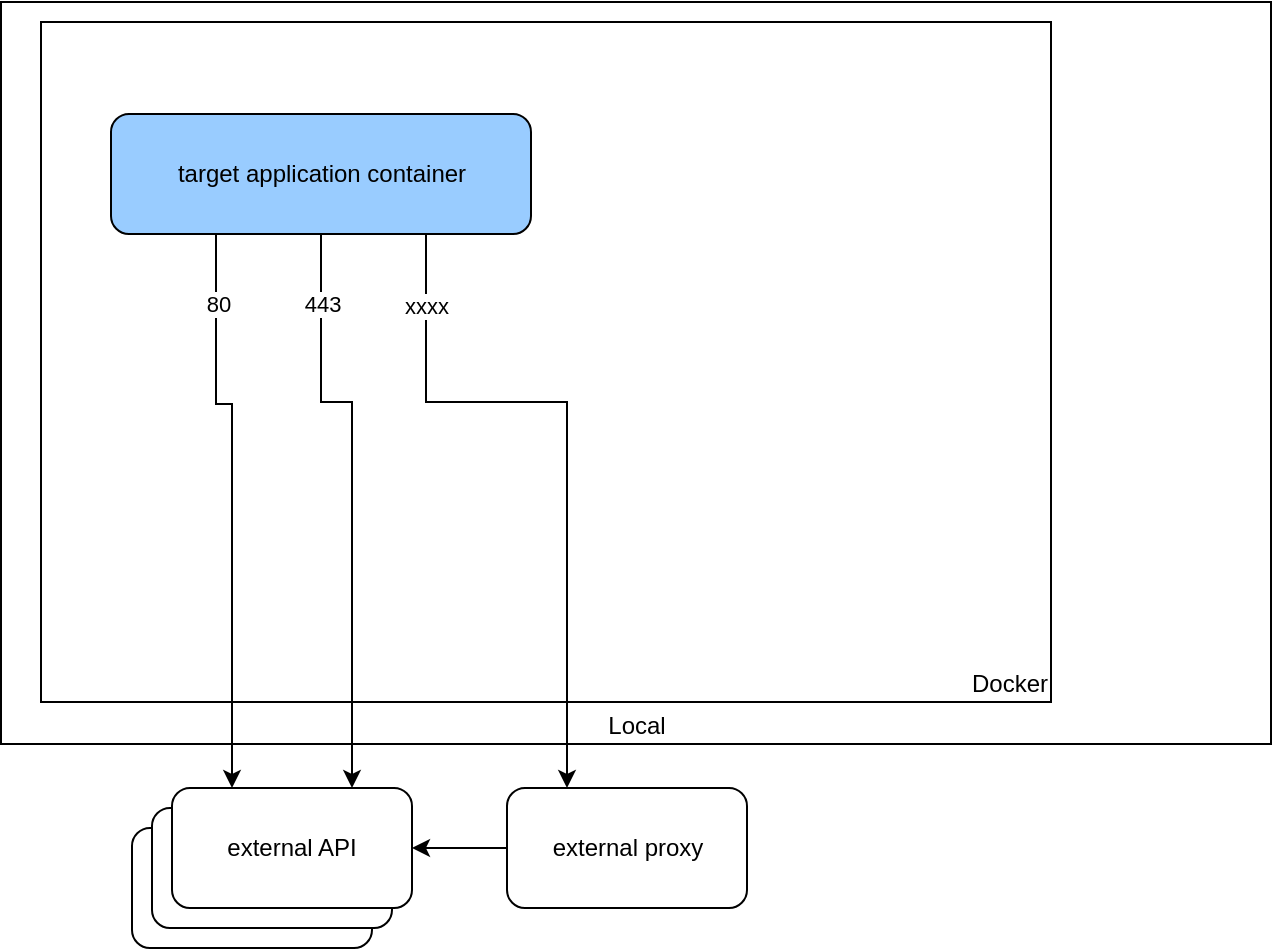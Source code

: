 <mxfile pages="1" version="11.2.8"><diagram id="HuvU8xzOlCezcyk_x-uo" name="Page-1"><mxGraphModel dx="1186" dy="468" grid="1" gridSize="10" guides="1" tooltips="1" connect="1" arrows="1" fold="1" page="1" pageScale="1" pageWidth="850" pageHeight="1100" math="0" shadow="0"><root><mxCell id="0"/><mxCell id="1" parent="0"/><mxCell id="QV0UPFYXeYVEJzslBdSU-1" value="Local" style="rounded=0;whiteSpace=wrap;html=1;verticalAlign=bottom;" vertex="1" parent="1"><mxGeometry x="10.5" y="9" width="635" height="371" as="geometry"/></mxCell><mxCell id="QV0UPFYXeYVEJzslBdSU-2" value="Docker" style="rounded=0;whiteSpace=wrap;html=1;verticalAlign=bottom;align=right;" vertex="1" parent="1"><mxGeometry x="30.5" y="19" width="505" height="340" as="geometry"/></mxCell><mxCell id="QV0UPFYXeYVEJzslBdSU-5" value="target application container" style="rounded=1;whiteSpace=wrap;html=1;fillColor=#99CCFF;" vertex="1" parent="1"><mxGeometry x="65.5" y="65" width="210" height="60" as="geometry"/></mxCell><mxCell id="QV0UPFYXeYVEJzslBdSU-8" value="external proxy" style="rounded=1;whiteSpace=wrap;html=1;" vertex="1" parent="1"><mxGeometry x="263.5" y="402" width="120" height="60" as="geometry"/></mxCell><mxCell id="QV0UPFYXeYVEJzslBdSU-9" value="external API" style="rounded=1;whiteSpace=wrap;html=1;" vertex="1" parent="1"><mxGeometry x="76" y="422" width="120" height="60" as="geometry"/></mxCell><mxCell id="QV0UPFYXeYVEJzslBdSU-10" value="external API" style="rounded=1;whiteSpace=wrap;html=1;" vertex="1" parent="1"><mxGeometry x="86" y="412" width="120" height="60" as="geometry"/></mxCell><mxCell id="QV0UPFYXeYVEJzslBdSU-11" value="external API" style="rounded=1;whiteSpace=wrap;html=1;" vertex="1" parent="1"><mxGeometry x="96" y="402" width="120" height="60" as="geometry"/></mxCell><mxCell id="QV0UPFYXeYVEJzslBdSU-12" value="" style="endArrow=classic;html=1;exitX=0;exitY=0.5;exitDx=0;exitDy=0;" edge="1" parent="1" source="QV0UPFYXeYVEJzslBdSU-8" target="QV0UPFYXeYVEJzslBdSU-11"><mxGeometry x="-0.792" y="10" width="50" height="50" relative="1" as="geometry"><mxPoint x="401" y="442" as="sourcePoint"/><mxPoint x="450.04" y="474" as="targetPoint"/><mxPoint as="offset"/></mxGeometry></mxCell><mxCell id="QV0UPFYXeYVEJzslBdSU-23" value="80" style="edgeStyle=orthogonalEdgeStyle;rounded=0;orthogonalLoop=1;jettySize=auto;html=1;exitX=0.25;exitY=1;exitDx=0;exitDy=0;entryX=0.25;entryY=0;entryDx=0;entryDy=0;" edge="1" parent="1" source="QV0UPFYXeYVEJzslBdSU-5" target="QV0UPFYXeYVEJzslBdSU-11"><mxGeometry x="-0.397" y="50" relative="1" as="geometry"><mxPoint x="818.5" y="289.5" as="sourcePoint"/><mxPoint x="818.5" y="83.5" as="targetPoint"/><Array as="points"><mxPoint x="118.5" y="210"/><mxPoint x="126.5" y="210"/></Array><mxPoint as="offset"/></mxGeometry></mxCell><mxCell id="QV0UPFYXeYVEJzslBdSU-24" value="443" style="edgeStyle=orthogonalEdgeStyle;rounded=0;orthogonalLoop=1;jettySize=auto;html=1;exitX=0.5;exitY=1;exitDx=0;exitDy=0;entryX=0.75;entryY=0;entryDx=0;entryDy=0;" edge="1" parent="1" source="QV0UPFYXeYVEJzslBdSU-5" target="QV0UPFYXeYVEJzslBdSU-11"><mxGeometry x="-0.76" relative="1" as="geometry"><mxPoint x="105.5" y="134.5" as="sourcePoint"/><mxPoint x="433.5" y="83.5" as="targetPoint"/><Array as="points"><mxPoint x="170.5" y="209"/><mxPoint x="185.5" y="209"/></Array><mxPoint as="offset"/></mxGeometry></mxCell><mxCell id="QV0UPFYXeYVEJzslBdSU-25" value="xxxx" style="edgeStyle=orthogonalEdgeStyle;rounded=0;orthogonalLoop=1;jettySize=auto;html=1;exitX=0.75;exitY=1;exitDx=0;exitDy=0;entryX=0.25;entryY=0;entryDx=0;entryDy=0;" edge="1" parent="1" source="QV0UPFYXeYVEJzslBdSU-5" target="QV0UPFYXeYVEJzslBdSU-8"><mxGeometry x="-0.793" relative="1" as="geometry"><mxPoint x="135.5" y="134.5" as="sourcePoint"/><mxPoint x="551.5" y="83.5" as="targetPoint"/><Array as="points"><mxPoint x="223.5" y="209"/><mxPoint x="293.5" y="209"/></Array><mxPoint as="offset"/></mxGeometry></mxCell></root></mxGraphModel></diagram></mxfile>